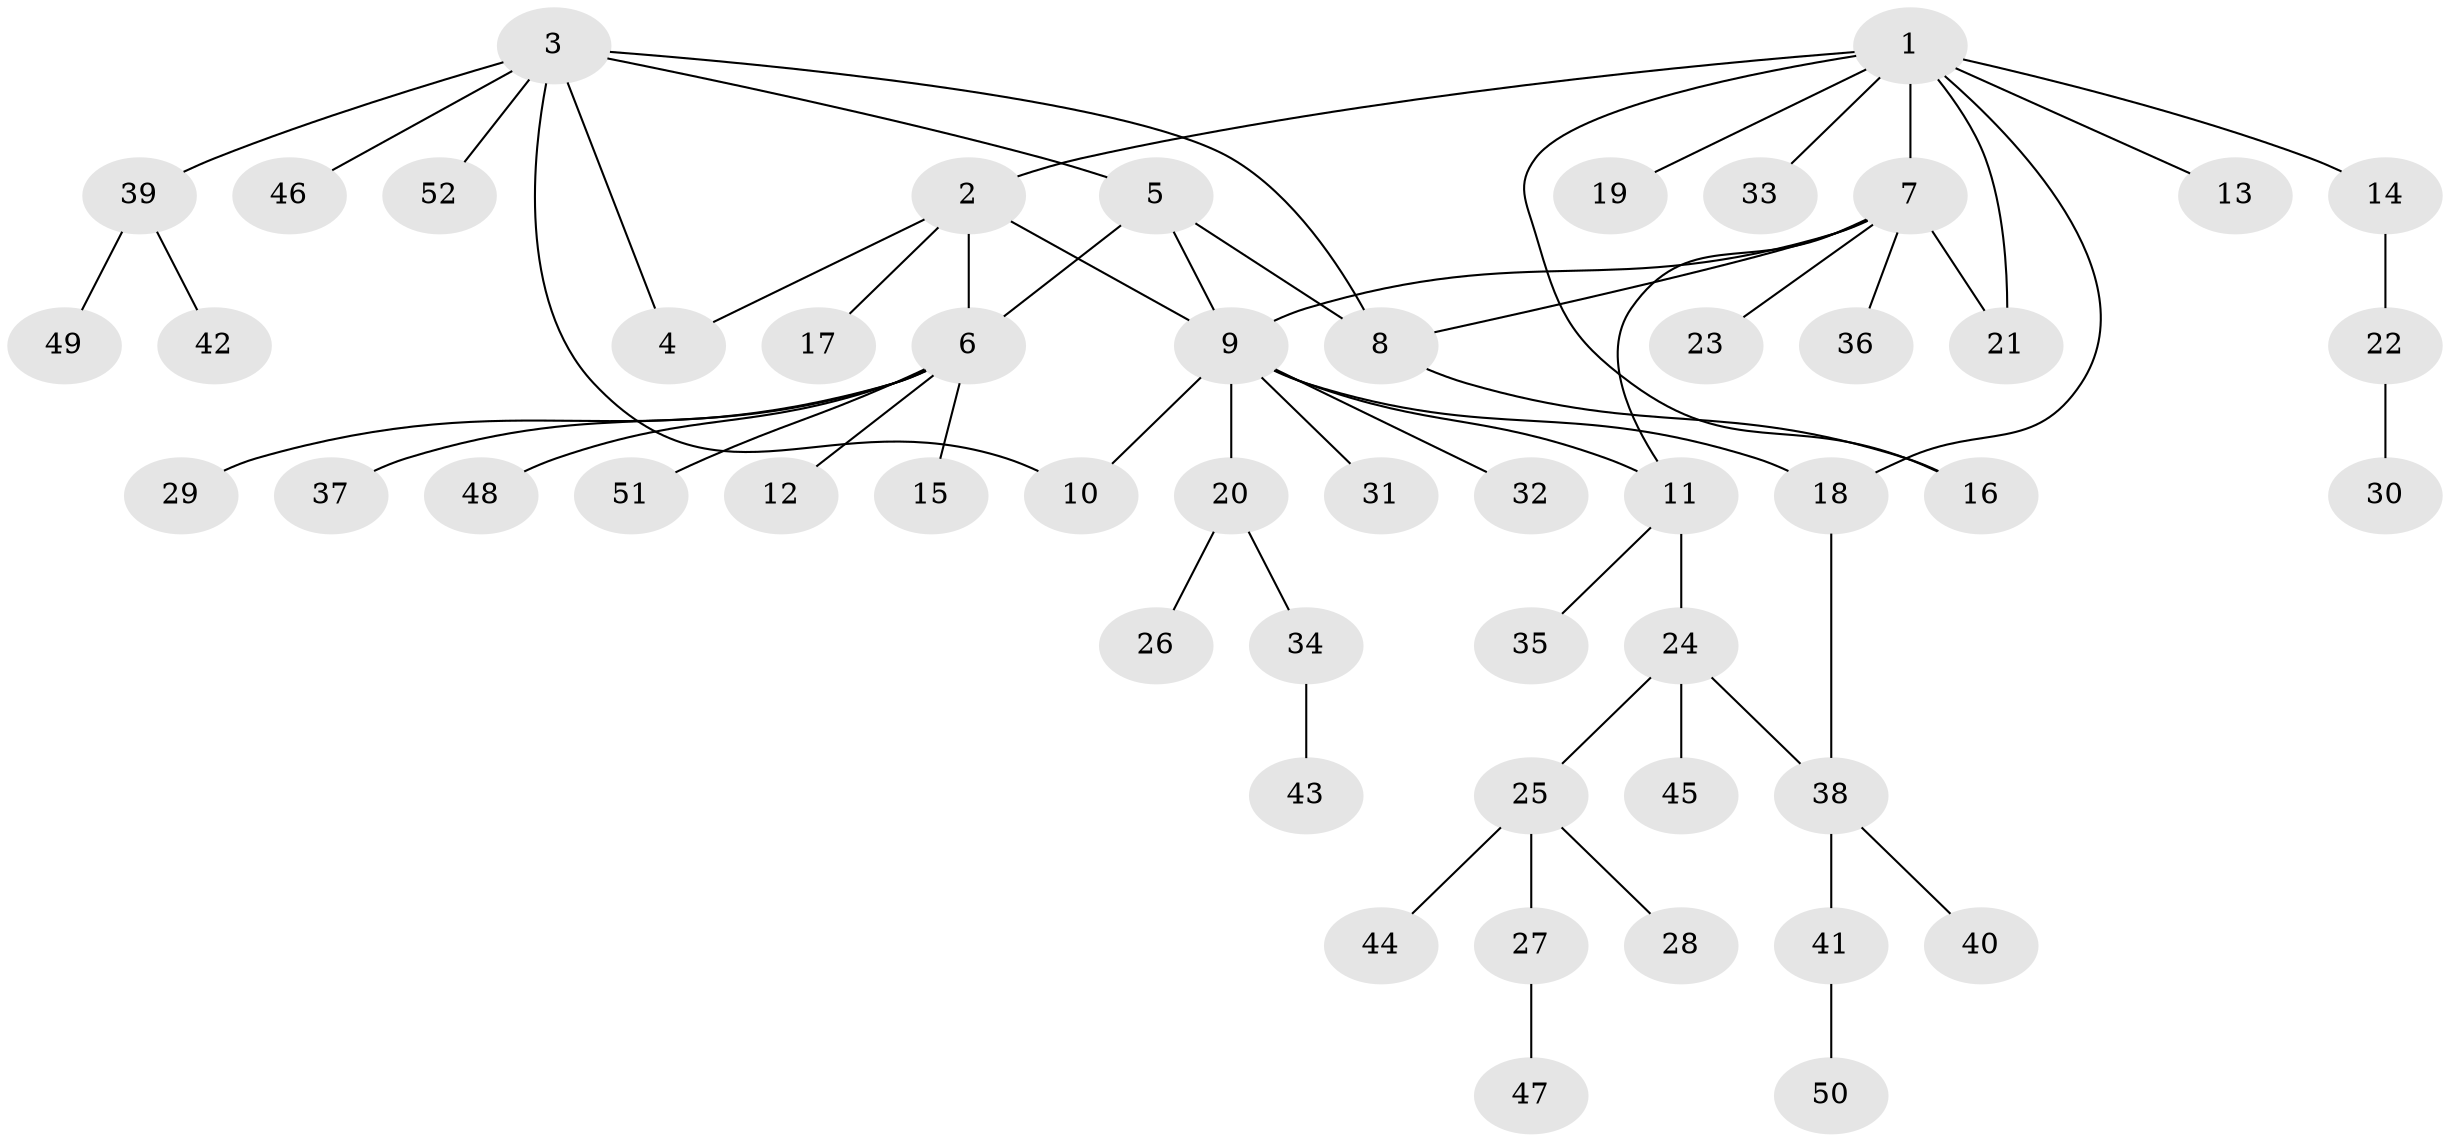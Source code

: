 // coarse degree distribution, {8: 0.02631578947368421, 5: 0.05263157894736842, 6: 0.02631578947368421, 4: 0.07894736842105263, 7: 0.02631578947368421, 13: 0.02631578947368421, 2: 0.13157894736842105, 1: 0.5789473684210527, 3: 0.05263157894736842}
// Generated by graph-tools (version 1.1) at 2025/42/03/06/25 10:42:12]
// undirected, 52 vertices, 62 edges
graph export_dot {
graph [start="1"]
  node [color=gray90,style=filled];
  1;
  2;
  3;
  4;
  5;
  6;
  7;
  8;
  9;
  10;
  11;
  12;
  13;
  14;
  15;
  16;
  17;
  18;
  19;
  20;
  21;
  22;
  23;
  24;
  25;
  26;
  27;
  28;
  29;
  30;
  31;
  32;
  33;
  34;
  35;
  36;
  37;
  38;
  39;
  40;
  41;
  42;
  43;
  44;
  45;
  46;
  47;
  48;
  49;
  50;
  51;
  52;
  1 -- 2;
  1 -- 7;
  1 -- 13;
  1 -- 14;
  1 -- 16;
  1 -- 18;
  1 -- 19;
  1 -- 21;
  1 -- 33;
  2 -- 4;
  2 -- 6;
  2 -- 9;
  2 -- 17;
  3 -- 4;
  3 -- 5;
  3 -- 8;
  3 -- 10;
  3 -- 39;
  3 -- 46;
  3 -- 52;
  5 -- 6;
  5 -- 8;
  5 -- 9;
  6 -- 12;
  6 -- 15;
  6 -- 29;
  6 -- 37;
  6 -- 48;
  6 -- 51;
  7 -- 8;
  7 -- 9;
  7 -- 11;
  7 -- 21;
  7 -- 23;
  7 -- 36;
  8 -- 16;
  9 -- 10;
  9 -- 11;
  9 -- 18;
  9 -- 20;
  9 -- 31;
  9 -- 32;
  11 -- 24;
  11 -- 35;
  14 -- 22;
  18 -- 38;
  20 -- 26;
  20 -- 34;
  22 -- 30;
  24 -- 25;
  24 -- 38;
  24 -- 45;
  25 -- 27;
  25 -- 28;
  25 -- 44;
  27 -- 47;
  34 -- 43;
  38 -- 40;
  38 -- 41;
  39 -- 42;
  39 -- 49;
  41 -- 50;
}
